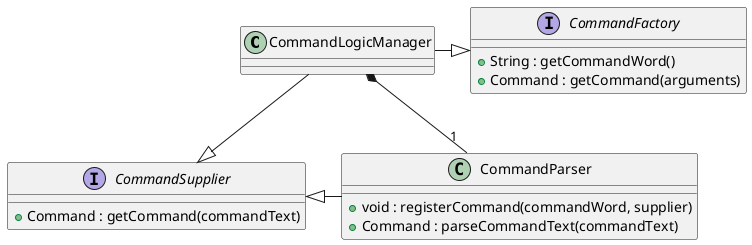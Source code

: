 @startuml

class CommandLogicManager
interface CommandSupplier {
    + Command : getCommand(commandText)
}
class CommandParser {
    + void : registerCommand(commandWord, supplier)
    + Command : parseCommandText(commandText)
}
interface CommandFactory {
    + String : getCommandWord()
    + Command : getCommand(arguments)
}

CommandLogicManager-|> CommandSupplier
CommandLogicManager*--"1" CommandParser
CommandSupplier <|- CommandParser
CommandLogicManager -|> CommandFactory

@enduml
